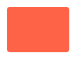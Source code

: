 @startuml

skinparam ClassBackgroundColor #Tomato
skinparam ClassFontColor #Tomato
skinparam ClassBorderColor #Tomato

skinparam ClassStereotypeFontSize 0
skinparam CircledCharacterFontSize 0
skinparam CircledCharacterRadius 0
skinparam ClassBorderThickness 0
skinparam Shadowing false

class Dummy

@enduml
